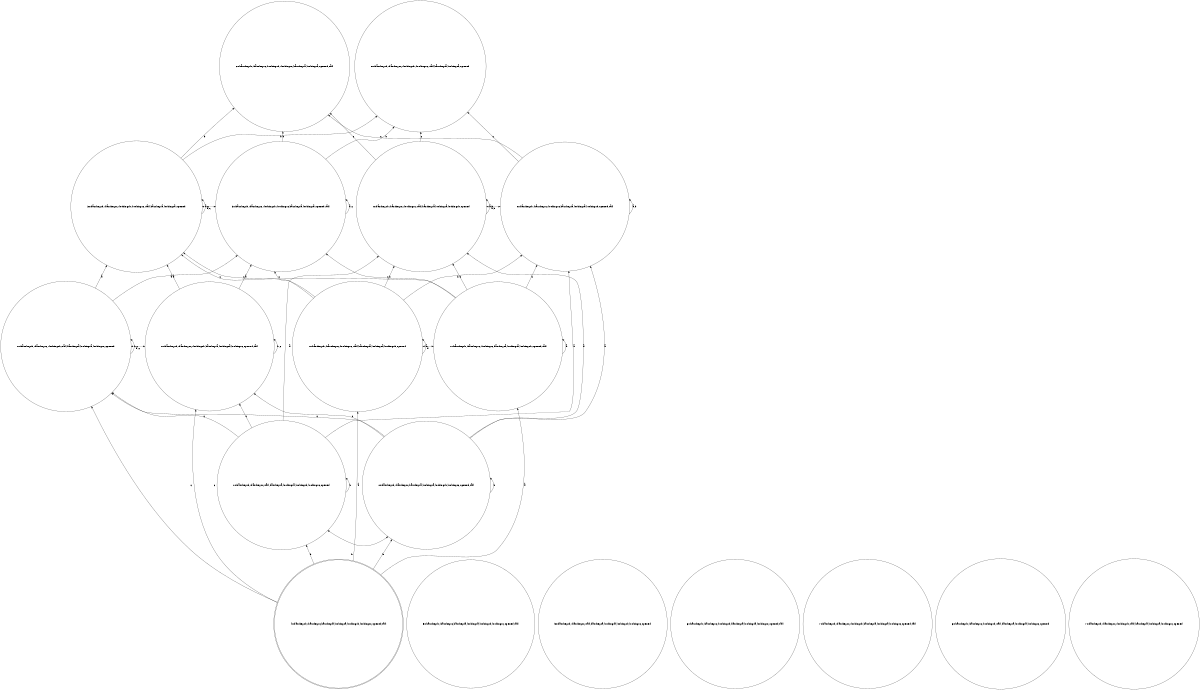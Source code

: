 digraph K_structure{
	rankdir=BT;
	size="8,5"
//WORLDS List:
	node [shape = circle] "0_-has_key_b,-has_key_c,-looking_c,-tail,has_key_a,looking_a,looking_b,opened";// (,-has_key_b,-has_key_c,-looking_c,-tail,has_key_a,looking_a,looking_b,opened)
	node [shape = circle] "1_-has_key_b,-has_key_c,-looking_c,-tail,has_key_a,looking_a,looking_b,opened";// (-has_key_b,-has_key_c,-looking_c,-tail,has_key_a,looking_a,looking_b,opened)
	node [shape = circle] "2_-has_key_b,-has_key_c,-looking_b,-looking_c,has_key_a,looking_a,opened,tail";// (,-has_key_b,-has_key_c,-looking_b,-looking_c,has_key_a,looking_a,opened,tail)
	node [shape = circle] "3_-has_key_b,-has_key_c,-looking_b,-looking_c,has_key_a,looking_a,opened,tail";// (-has_key_b,-has_key_c,-looking_b,-looking_c,has_key_a,looking_a,opened,tail)
	node [shape = circle] "0_-has_key_b,-has_key_c,-looking_c,has_key_a,looking_a,looking_b,opened,tail";// (,-has_key_b,-has_key_c,-looking_c,has_key_a,looking_a,looking_b,opened,tail)
	node [shape = circle] "1_-has_key_b,-has_key_c,-looking_c,has_key_a,looking_a,looking_b,opened,tail";// (-has_key_b,-has_key_c,-looking_c,has_key_a,looking_a,looking_b,opened,tail)
	node [shape = doublecircle] "4_-has_key_b,-has_key_c,has_key_a,looking_a,looking_b,looking_c,opened,tail";// (,-has_key_b,-has_key_c,has_key_a,looking_a,looking_b,looking_c,opened,tail)
	node [shape = circle] "5_-has_key_b,-has_key_c,has_key_a,looking_a,looking_b,looking_c,opened,tail";// (-has_key_b,-has_key_c,has_key_a,looking_a,looking_b,looking_c,opened,tail)
	node [shape = circle] "5_-has_key_b,-has_key_c,-tail,has_key_a,looking_a,looking_b,looking_c,opened";// (,-has_key_b,-has_key_c,-tail,has_key_a,looking_a,looking_b,looking_c,opened)
	node [shape = circle] "6_-has_key_b,-has_key_c,-looking_b,has_key_a,looking_a,looking_c,opened,tail";// (,-has_key_b,-has_key_c,-looking_b,has_key_a,looking_a,looking_c,opened,tail)
	node [shape = circle] "7_-has_key_b,-has_key_c,-looking_b,has_key_a,looking_a,looking_c,opened,tail";// (-has_key_b,-has_key_c,-looking_b,has_key_a,looking_a,looking_c,opened,tail)
	node [shape = circle] "8_-has_key_b,-has_key_c,-looking_b,-looking_c,-tail,has_key_a,looking_a,opened";// (,-has_key_b,-has_key_c,-looking_b,-looking_c,-tail,has_key_a,looking_a,opened)
	node [shape = circle] "3_-has_key_b,-has_key_c,-looking_b,-looking_c,-tail,has_key_a,looking_a,opened";// (-has_key_b,-has_key_c,-looking_b,-looking_c,-tail,has_key_a,looking_a,opened)
	node [shape = circle] "6_-has_key_b,-has_key_c,-looking_b,-tail,has_key_a,looking_a,looking_c,opened";// (,-has_key_b,-has_key_c,-looking_b,-tail,has_key_a,looking_a,looking_c,opened)
	node [shape = circle] "7_-has_key_b,-has_key_c,-looking_b,-tail,has_key_a,looking_a,looking_c,opened";// (-has_key_b,-has_key_c,-looking_b,-tail,has_key_a,looking_a,looking_c,opened)


//RANKS List:
	{rank = same; "8_-has_key_b,-has_key_c,-looking_b,-looking_c,-tail,has_key_a,looking_a,opened"; }
	{rank = same; "0_-has_key_b,-has_key_c,-looking_c,-tail,has_key_a,looking_a,looking_b,opened"; "0_-has_key_b,-has_key_c,-looking_c,has_key_a,looking_a,looking_b,opened,tail"; }
	{rank = same; "2_-has_key_b,-has_key_c,-looking_b,-looking_c,has_key_a,looking_a,opened,tail"; }
	{rank = same; "1_-has_key_b,-has_key_c,-looking_c,-tail,has_key_a,looking_a,looking_b,opened"; "1_-has_key_b,-has_key_c,-looking_c,has_key_a,looking_a,looking_b,opened,tail"; }
	{rank = same; "3_-has_key_b,-has_key_c,-looking_b,-looking_c,has_key_a,looking_a,opened,tail"; "3_-has_key_b,-has_key_c,-looking_b,-looking_c,-tail,has_key_a,looking_a,opened"; }
	{rank = same; "4_-has_key_b,-has_key_c,has_key_a,looking_a,looking_b,looking_c,opened,tail"; }
	{rank = same; "0_-has_key_b,-has_key_c,-looking_b,has_key_a,looking_a,looking_c,opened,tail"; "0_-has_key_b,-has_key_c,-looking_b,-tail,has_key_a,looking_a,looking_c,opened"; }
	{rank = same; "0_-has_key_b,-has_key_c,has_key_a,looking_a,looking_b,looking_c,opened,tail"; "0_-has_key_b,-has_key_c,-tail,has_key_a,looking_a,looking_b,looking_c,opened"; }
	{rank = same; "0_-has_key_b,-has_key_c,-looking_b,has_key_a,looking_a,looking_c,opened,tail"; "0_-has_key_b,-has_key_c,-looking_b,-tail,has_key_a,looking_a,looking_c,opened"; }


//EDGES List:
	"0_-has_key_b,-has_key_c,-looking_b,-tail,has_key_a,looking_a,looking_c,opened" -> "0_-has_key_b,-has_key_c,-looking_b,-tail,has_key_a,looking_a,looking_c,opened" [ label = "b,c" ];
	"0_-has_key_b,-has_key_c,-looking_b,-tail,has_key_a,looking_a,looking_c,opened" -> "3_-has_key_b,-has_key_c,-looking_b,-looking_c,-tail,has_key_a,looking_a,opened" [ label = "a" ];
	"0_-has_key_b,-has_key_c,-looking_b,-tail,has_key_a,looking_a,looking_c,opened" -> "3_-has_key_b,-has_key_c,-looking_b,-looking_c,has_key_a,looking_a,opened,tail" [ label = "a" ];
	"0_-has_key_b,-has_key_c,-looking_b,has_key_a,looking_a,looking_c,opened,tail" -> "0_-has_key_b,-has_key_c,-looking_b,has_key_a,looking_a,looking_c,opened,tail" [ label = "b,c" ];
	"0_-has_key_b,-has_key_c,-looking_b,has_key_a,looking_a,looking_c,opened,tail" -> "3_-has_key_b,-has_key_c,-looking_b,-looking_c,-tail,has_key_a,looking_a,opened" [ label = "a" ];
	"0_-has_key_b,-has_key_c,-looking_b,has_key_a,looking_a,looking_c,opened,tail" -> "3_-has_key_b,-has_key_c,-looking_b,-looking_c,has_key_a,looking_a,opened,tail" [ label = "a" ];
	"0_-has_key_b,-has_key_c,-looking_c,-tail,has_key_a,looking_a,looking_b,opened" -> "0_-has_key_b,-has_key_c,-looking_c,-tail,has_key_a,looking_a,looking_b,opened" [ label = "a,b" ];
	"0_-has_key_b,-has_key_c,-looking_c,-tail,has_key_a,looking_a,looking_b,opened" -> "2_-has_key_b,-has_key_c,-looking_b,-looking_c,has_key_a,looking_a,opened,tail" [ label = "c" ];
	"0_-has_key_b,-has_key_c,-looking_c,-tail,has_key_a,looking_a,looking_b,opened" -> "8_-has_key_b,-has_key_c,-looking_b,-looking_c,-tail,has_key_a,looking_a,opened" [ label = "c" ];
	"0_-has_key_b,-has_key_c,-looking_c,has_key_a,looking_a,looking_b,opened,tail" -> "0_-has_key_b,-has_key_c,-looking_c,has_key_a,looking_a,looking_b,opened,tail" [ label = "a,b" ];
	"0_-has_key_b,-has_key_c,-looking_c,has_key_a,looking_a,looking_b,opened,tail" -> "2_-has_key_b,-has_key_c,-looking_b,-looking_c,has_key_a,looking_a,opened,tail" [ label = "c" ];
	"0_-has_key_b,-has_key_c,-looking_c,has_key_a,looking_a,looking_b,opened,tail" -> "8_-has_key_b,-has_key_c,-looking_b,-looking_c,-tail,has_key_a,looking_a,opened" [ label = "c" ];
	"0_-has_key_b,-has_key_c,-tail,has_key_a,looking_a,looking_b,looking_c,opened" -> "0_-has_key_b,-has_key_c,-looking_b,-tail,has_key_a,looking_a,looking_c,opened" [ label = "c" ];
	"0_-has_key_b,-has_key_c,-tail,has_key_a,looking_a,looking_b,looking_c,opened" -> "0_-has_key_b,-has_key_c,-looking_b,has_key_a,looking_a,looking_c,opened,tail" [ label = "c" ];
	"0_-has_key_b,-has_key_c,-tail,has_key_a,looking_a,looking_b,looking_c,opened" -> "0_-has_key_b,-has_key_c,-looking_c,-tail,has_key_a,looking_a,looking_b,opened" [ label = "a" ];
	"0_-has_key_b,-has_key_c,-tail,has_key_a,looking_a,looking_b,looking_c,opened" -> "0_-has_key_b,-has_key_c,-looking_c,has_key_a,looking_a,looking_b,opened,tail" [ label = "a" ];
	"0_-has_key_b,-has_key_c,-tail,has_key_a,looking_a,looking_b,looking_c,opened" -> "0_-has_key_b,-has_key_c,-tail,has_key_a,looking_a,looking_b,looking_c,opened" [ label = "b" ];
	"0_-has_key_b,-has_key_c,has_key_a,looking_a,looking_b,looking_c,opened,tail" -> "0_-has_key_b,-has_key_c,-looking_b,-tail,has_key_a,looking_a,looking_c,opened" [ label = "c" ];
	"0_-has_key_b,-has_key_c,has_key_a,looking_a,looking_b,looking_c,opened,tail" -> "0_-has_key_b,-has_key_c,-looking_b,has_key_a,looking_a,looking_c,opened,tail" [ label = "c" ];
	"0_-has_key_b,-has_key_c,has_key_a,looking_a,looking_b,looking_c,opened,tail" -> "0_-has_key_b,-has_key_c,-looking_c,-tail,has_key_a,looking_a,looking_b,opened" [ label = "a" ];
	"0_-has_key_b,-has_key_c,has_key_a,looking_a,looking_b,looking_c,opened,tail" -> "0_-has_key_b,-has_key_c,-looking_c,has_key_a,looking_a,looking_b,opened,tail" [ label = "a" ];
	"0_-has_key_b,-has_key_c,has_key_a,looking_a,looking_b,looking_c,opened,tail" -> "0_-has_key_b,-has_key_c,has_key_a,looking_a,looking_b,looking_c,opened,tail" [ label = "b" ];
	"1_-has_key_b,-has_key_c,-looking_c,-tail,has_key_a,looking_a,looking_b,opened" -> "0_-has_key_b,-has_key_c,-looking_c,-tail,has_key_a,looking_a,looking_b,opened" [ label = "b" ];
	"1_-has_key_b,-has_key_c,-looking_c,-tail,has_key_a,looking_a,looking_b,opened" -> "0_-has_key_b,-has_key_c,-looking_c,has_key_a,looking_a,looking_b,opened,tail" [ label = "b" ];
	"1_-has_key_b,-has_key_c,-looking_c,-tail,has_key_a,looking_a,looking_b,opened" -> "1_-has_key_b,-has_key_c,-looking_c,-tail,has_key_a,looking_a,looking_b,opened" [ label = "a" ];
	"1_-has_key_b,-has_key_c,-looking_c,-tail,has_key_a,looking_a,looking_b,opened" -> "3_-has_key_b,-has_key_c,-looking_b,-looking_c,-tail,has_key_a,looking_a,opened" [ label = "c" ];
	"1_-has_key_b,-has_key_c,-looking_c,-tail,has_key_a,looking_a,looking_b,opened" -> "3_-has_key_b,-has_key_c,-looking_b,-looking_c,has_key_a,looking_a,opened,tail" [ label = "c" ];
	"1_-has_key_b,-has_key_c,-looking_c,has_key_a,looking_a,looking_b,opened,tail" -> "0_-has_key_b,-has_key_c,-looking_c,-tail,has_key_a,looking_a,looking_b,opened" [ label = "b" ];
	"1_-has_key_b,-has_key_c,-looking_c,has_key_a,looking_a,looking_b,opened,tail" -> "0_-has_key_b,-has_key_c,-looking_c,has_key_a,looking_a,looking_b,opened,tail" [ label = "b" ];
	"1_-has_key_b,-has_key_c,-looking_c,has_key_a,looking_a,looking_b,opened,tail" -> "1_-has_key_b,-has_key_c,-looking_c,has_key_a,looking_a,looking_b,opened,tail" [ label = "a" ];
	"1_-has_key_b,-has_key_c,-looking_c,has_key_a,looking_a,looking_b,opened,tail" -> "3_-has_key_b,-has_key_c,-looking_b,-looking_c,-tail,has_key_a,looking_a,opened" [ label = "c" ];
	"1_-has_key_b,-has_key_c,-looking_c,has_key_a,looking_a,looking_b,opened,tail" -> "3_-has_key_b,-has_key_c,-looking_b,-looking_c,has_key_a,looking_a,opened,tail" [ label = "c" ];
	"3_-has_key_b,-has_key_c,-looking_b,-looking_c,-tail,has_key_a,looking_a,opened" -> "2_-has_key_b,-has_key_c,-looking_b,-looking_c,has_key_a,looking_a,opened,tail" [ label = "b" ];
	"3_-has_key_b,-has_key_c,-looking_b,-looking_c,-tail,has_key_a,looking_a,opened" -> "3_-has_key_b,-has_key_c,-looking_b,-looking_c,-tail,has_key_a,looking_a,opened" [ label = "a,c" ];
	"3_-has_key_b,-has_key_c,-looking_b,-looking_c,-tail,has_key_a,looking_a,opened" -> "8_-has_key_b,-has_key_c,-looking_b,-looking_c,-tail,has_key_a,looking_a,opened" [ label = "b" ];
	"3_-has_key_b,-has_key_c,-looking_b,-looking_c,has_key_a,looking_a,opened,tail" -> "2_-has_key_b,-has_key_c,-looking_b,-looking_c,has_key_a,looking_a,opened,tail" [ label = "b" ];
	"3_-has_key_b,-has_key_c,-looking_b,-looking_c,has_key_a,looking_a,opened,tail" -> "3_-has_key_b,-has_key_c,-looking_b,-looking_c,has_key_a,looking_a,opened,tail" [ label = "a,c" ];
	"3_-has_key_b,-has_key_c,-looking_b,-looking_c,has_key_a,looking_a,opened,tail" -> "8_-has_key_b,-has_key_c,-looking_b,-looking_c,-tail,has_key_a,looking_a,opened" [ label = "b" ];
	"4_-has_key_b,-has_key_c,has_key_a,looking_a,looking_b,looking_c,opened,tail" -> "0_-has_key_b,-has_key_c,-looking_b,-tail,has_key_a,looking_a,looking_c,opened" [ label = "c" ];
	"4_-has_key_b,-has_key_c,has_key_a,looking_a,looking_b,looking_c,opened,tail" -> "0_-has_key_b,-has_key_c,-looking_b,has_key_a,looking_a,looking_c,opened,tail" [ label = "c" ];
	"4_-has_key_b,-has_key_c,has_key_a,looking_a,looking_b,looking_c,opened,tail" -> "0_-has_key_b,-has_key_c,-tail,has_key_a,looking_a,looking_b,looking_c,opened" [ label = "b" ];
	"4_-has_key_b,-has_key_c,has_key_a,looking_a,looking_b,looking_c,opened,tail" -> "0_-has_key_b,-has_key_c,has_key_a,looking_a,looking_b,looking_c,opened,tail" [ label = "b" ];
	"4_-has_key_b,-has_key_c,has_key_a,looking_a,looking_b,looking_c,opened,tail" -> "1_-has_key_b,-has_key_c,-looking_c,-tail,has_key_a,looking_a,looking_b,opened" [ label = "a" ];
	"4_-has_key_b,-has_key_c,has_key_a,looking_a,looking_b,looking_c,opened,tail" -> "1_-has_key_b,-has_key_c,-looking_c,has_key_a,looking_a,looking_b,opened,tail" [ label = "a" ];
	"0_-has_key_b,-has_key_c,-looking_b,-tail,has_key_a,looking_a,looking_c,opened" -> "0_-has_key_b,-has_key_c,-looking_b,has_key_a,looking_a,looking_c,opened,tail" [ dir=both label = "b,c" ];
	"0_-has_key_b,-has_key_c,-looking_c,-tail,has_key_a,looking_a,looking_b,opened" -> "0_-has_key_b,-has_key_c,-looking_c,has_key_a,looking_a,looking_b,opened,tail" [ dir=both label = "a,b" ];
	"0_-has_key_b,-has_key_c,-tail,has_key_a,looking_a,looking_b,looking_c,opened" -> "0_-has_key_b,-has_key_c,has_key_a,looking_a,looking_b,looking_c,opened,tail" [ dir=both label = "b" ];
	"1_-has_key_b,-has_key_c,-looking_c,-tail,has_key_a,looking_a,looking_b,opened" -> "1_-has_key_b,-has_key_c,-looking_c,has_key_a,looking_a,looking_b,opened,tail" [ dir=both label = "a" ];
	"3_-has_key_b,-has_key_c,-looking_b,-looking_c,-tail,has_key_a,looking_a,opened" -> "3_-has_key_b,-has_key_c,-looking_b,-looking_c,has_key_a,looking_a,opened,tail" [ dir=both label = "a,c" ];
}
